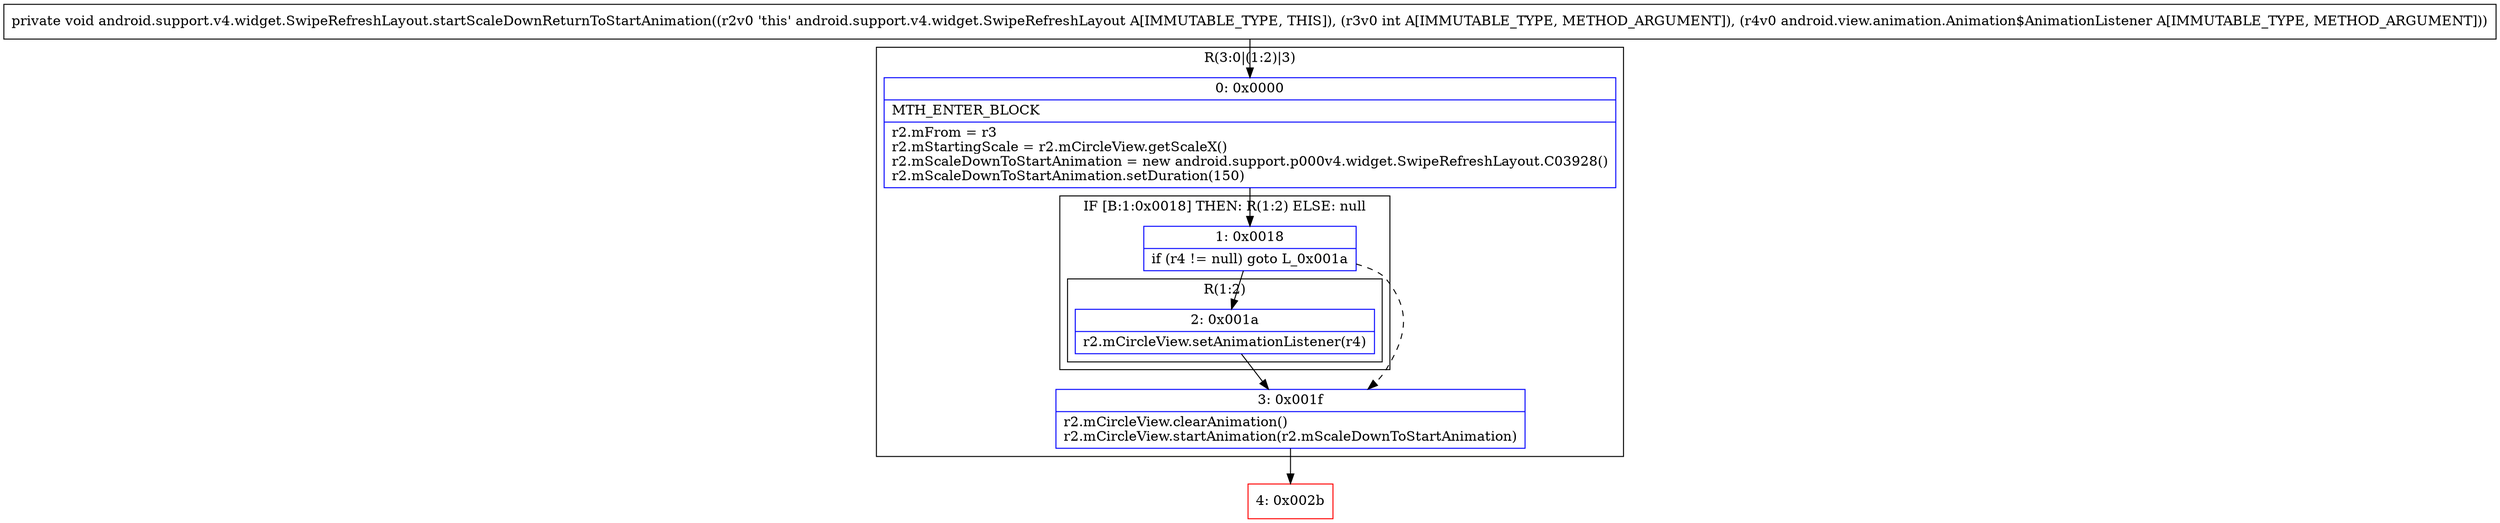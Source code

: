 digraph "CFG forandroid.support.v4.widget.SwipeRefreshLayout.startScaleDownReturnToStartAnimation(ILandroid\/view\/animation\/Animation$AnimationListener;)V" {
subgraph cluster_Region_268615962 {
label = "R(3:0|(1:2)|3)";
node [shape=record,color=blue];
Node_0 [shape=record,label="{0\:\ 0x0000|MTH_ENTER_BLOCK\l|r2.mFrom = r3\lr2.mStartingScale = r2.mCircleView.getScaleX()\lr2.mScaleDownToStartAnimation = new android.support.p000v4.widget.SwipeRefreshLayout.C03928()\lr2.mScaleDownToStartAnimation.setDuration(150)\l}"];
subgraph cluster_IfRegion_169367203 {
label = "IF [B:1:0x0018] THEN: R(1:2) ELSE: null";
node [shape=record,color=blue];
Node_1 [shape=record,label="{1\:\ 0x0018|if (r4 != null) goto L_0x001a\l}"];
subgraph cluster_Region_268940013 {
label = "R(1:2)";
node [shape=record,color=blue];
Node_2 [shape=record,label="{2\:\ 0x001a|r2.mCircleView.setAnimationListener(r4)\l}"];
}
}
Node_3 [shape=record,label="{3\:\ 0x001f|r2.mCircleView.clearAnimation()\lr2.mCircleView.startAnimation(r2.mScaleDownToStartAnimation)\l}"];
}
Node_4 [shape=record,color=red,label="{4\:\ 0x002b}"];
MethodNode[shape=record,label="{private void android.support.v4.widget.SwipeRefreshLayout.startScaleDownReturnToStartAnimation((r2v0 'this' android.support.v4.widget.SwipeRefreshLayout A[IMMUTABLE_TYPE, THIS]), (r3v0 int A[IMMUTABLE_TYPE, METHOD_ARGUMENT]), (r4v0 android.view.animation.Animation$AnimationListener A[IMMUTABLE_TYPE, METHOD_ARGUMENT])) }"];
MethodNode -> Node_0;
Node_0 -> Node_1;
Node_1 -> Node_2;
Node_1 -> Node_3[style=dashed];
Node_2 -> Node_3;
Node_3 -> Node_4;
}

